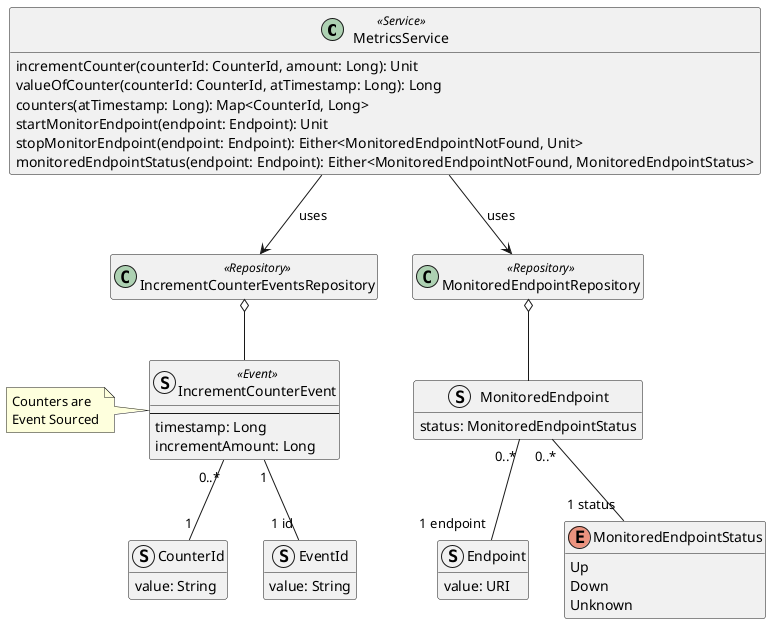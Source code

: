 @startuml metrics-service-domain-model

class MetricsService <<Service>> {
    incrementCounter(counterId: CounterId, amount: Long): Unit
    valueOfCounter(counterId: CounterId, atTimestamp: Long): Long
    counters(atTimestamp: Long): Map<CounterId, Long>
    startMonitorEndpoint(endpoint: Endpoint): Unit
    stopMonitorEndpoint(endpoint: Endpoint): Either<MonitoredEndpointNotFound, Unit>
    monitoredEndpointStatus(endpoint: Endpoint): Either<MonitoredEndpointNotFound, MonitoredEndpointStatus>
}

struct CounterId {
    value: String
}

struct EventId {
    value: String
}

struct IncrementCounterEvent <<Event>> {
    --
    timestamp: Long
    incrementAmount: Long
}

IncrementCounterEvent "0..*" -- "1" CounterId
IncrementCounterEvent "1" -- "1 id" EventId

class IncrementCounterEventsRepository <<Repository>>
IncrementCounterEventsRepository o-- IncrementCounterEvent
MetricsService --> IncrementCounterEventsRepository : "uses"

note left of IncrementCounterEvent
    Counters are
    Event Sourced
end note


struct Endpoint {
    value: URI
}

struct MonitoredEndpoint {
    status: MonitoredEndpointStatus
}
MonitoredEndpoint "0..*" -- "1 endpoint" Endpoint

enum MonitoredEndpointStatus {
    Up
    Down
    Unknown
}
MonitoredEndpoint "0..*" -- "1 status" MonitoredEndpointStatus

class MonitoredEndpointRepository <<Repository>>
MonitoredEndpointRepository o--  MonitoredEndpoint
MetricsService --> MonitoredEndpointRepository : "uses"

hide empty members

@enduml
